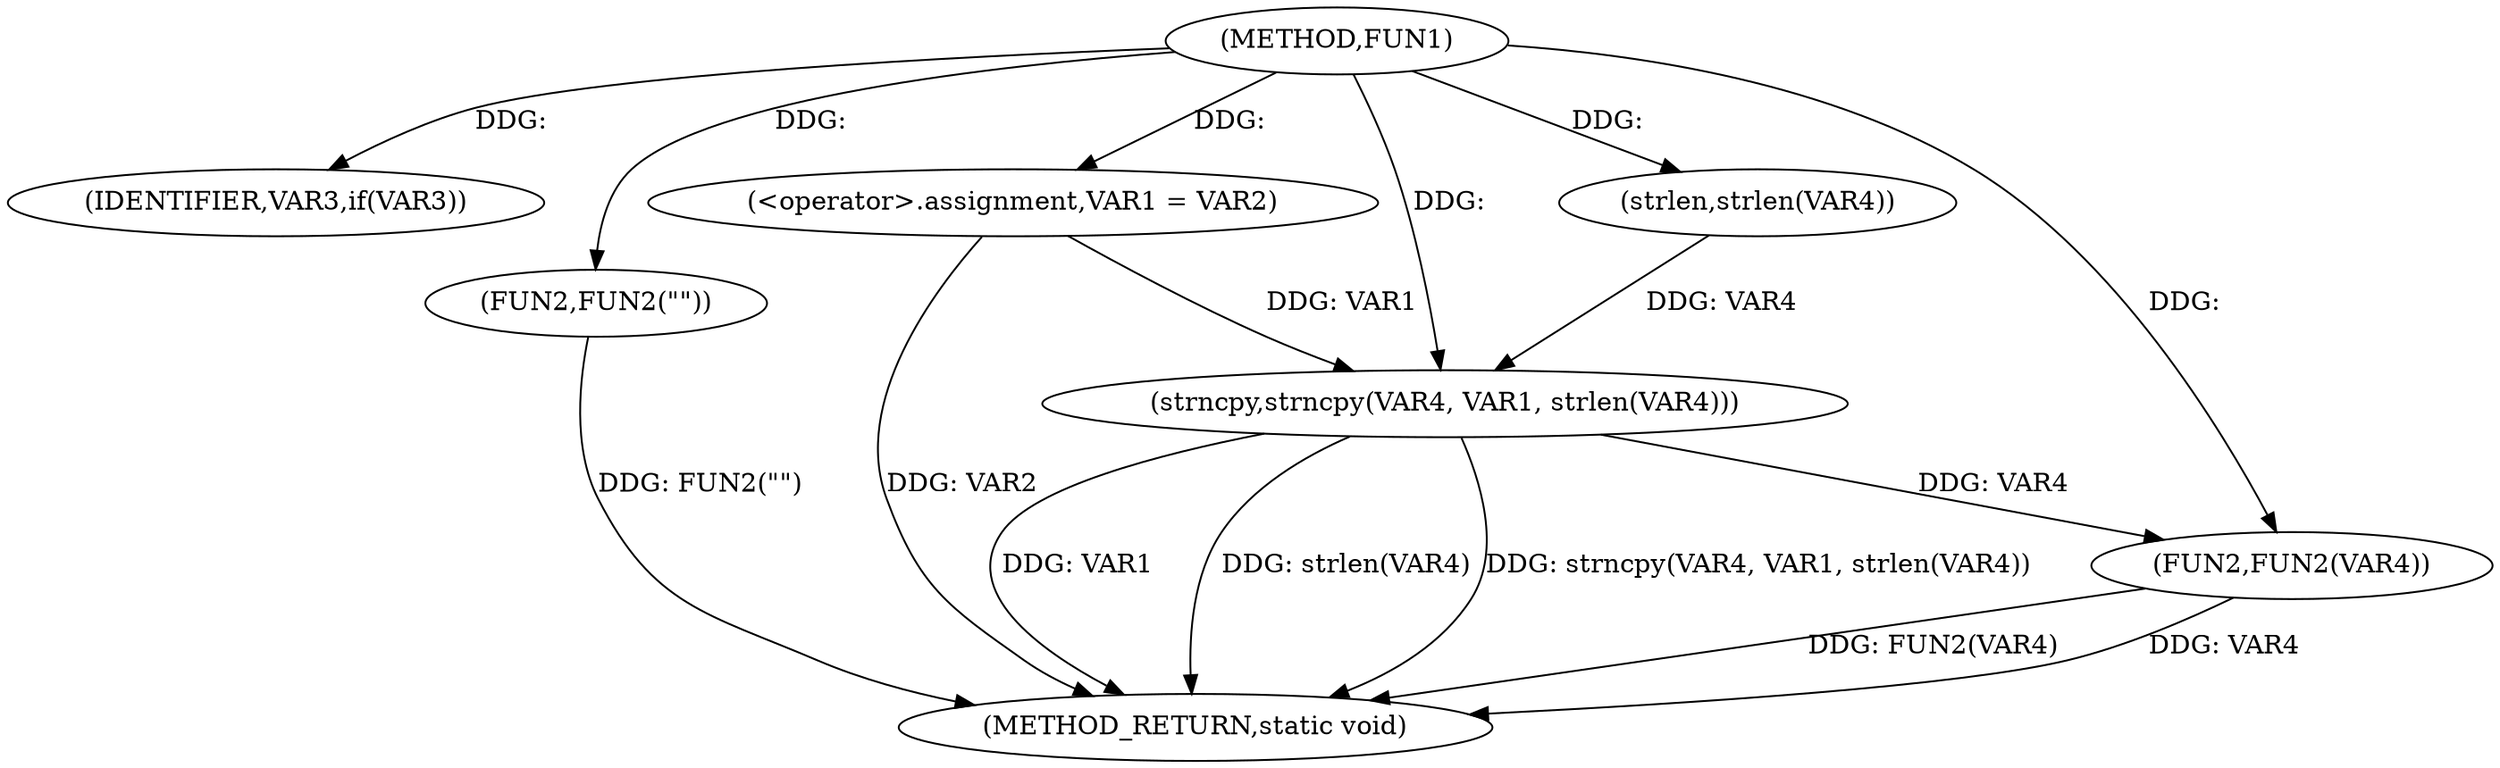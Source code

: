 digraph FUN1 {  
"1000100" [label = "(METHOD,FUN1)" ]
"1000123" [label = "(METHOD_RETURN,static void)" ]
"1000105" [label = "(IDENTIFIER,VAR3,if(VAR3))" ]
"1000107" [label = "(FUN2,FUN2(\"\"))" ]
"1000111" [label = "(<operator>.assignment,VAR1 = VAR2)" ]
"1000116" [label = "(strncpy,strncpy(VAR4, VAR1, strlen(VAR4)))" ]
"1000119" [label = "(strlen,strlen(VAR4))" ]
"1000121" [label = "(FUN2,FUN2(VAR4))" ]
  "1000107" -> "1000123"  [ label = "DDG: FUN2(\"\")"] 
  "1000121" -> "1000123"  [ label = "DDG: FUN2(VAR4)"] 
  "1000116" -> "1000123"  [ label = "DDG: VAR1"] 
  "1000111" -> "1000123"  [ label = "DDG: VAR2"] 
  "1000121" -> "1000123"  [ label = "DDG: VAR4"] 
  "1000116" -> "1000123"  [ label = "DDG: strlen(VAR4)"] 
  "1000116" -> "1000123"  [ label = "DDG: strncpy(VAR4, VAR1, strlen(VAR4))"] 
  "1000100" -> "1000105"  [ label = "DDG: "] 
  "1000100" -> "1000107"  [ label = "DDG: "] 
  "1000100" -> "1000111"  [ label = "DDG: "] 
  "1000119" -> "1000116"  [ label = "DDG: VAR4"] 
  "1000100" -> "1000116"  [ label = "DDG: "] 
  "1000111" -> "1000116"  [ label = "DDG: VAR1"] 
  "1000100" -> "1000119"  [ label = "DDG: "] 
  "1000116" -> "1000121"  [ label = "DDG: VAR4"] 
  "1000100" -> "1000121"  [ label = "DDG: "] 
}
